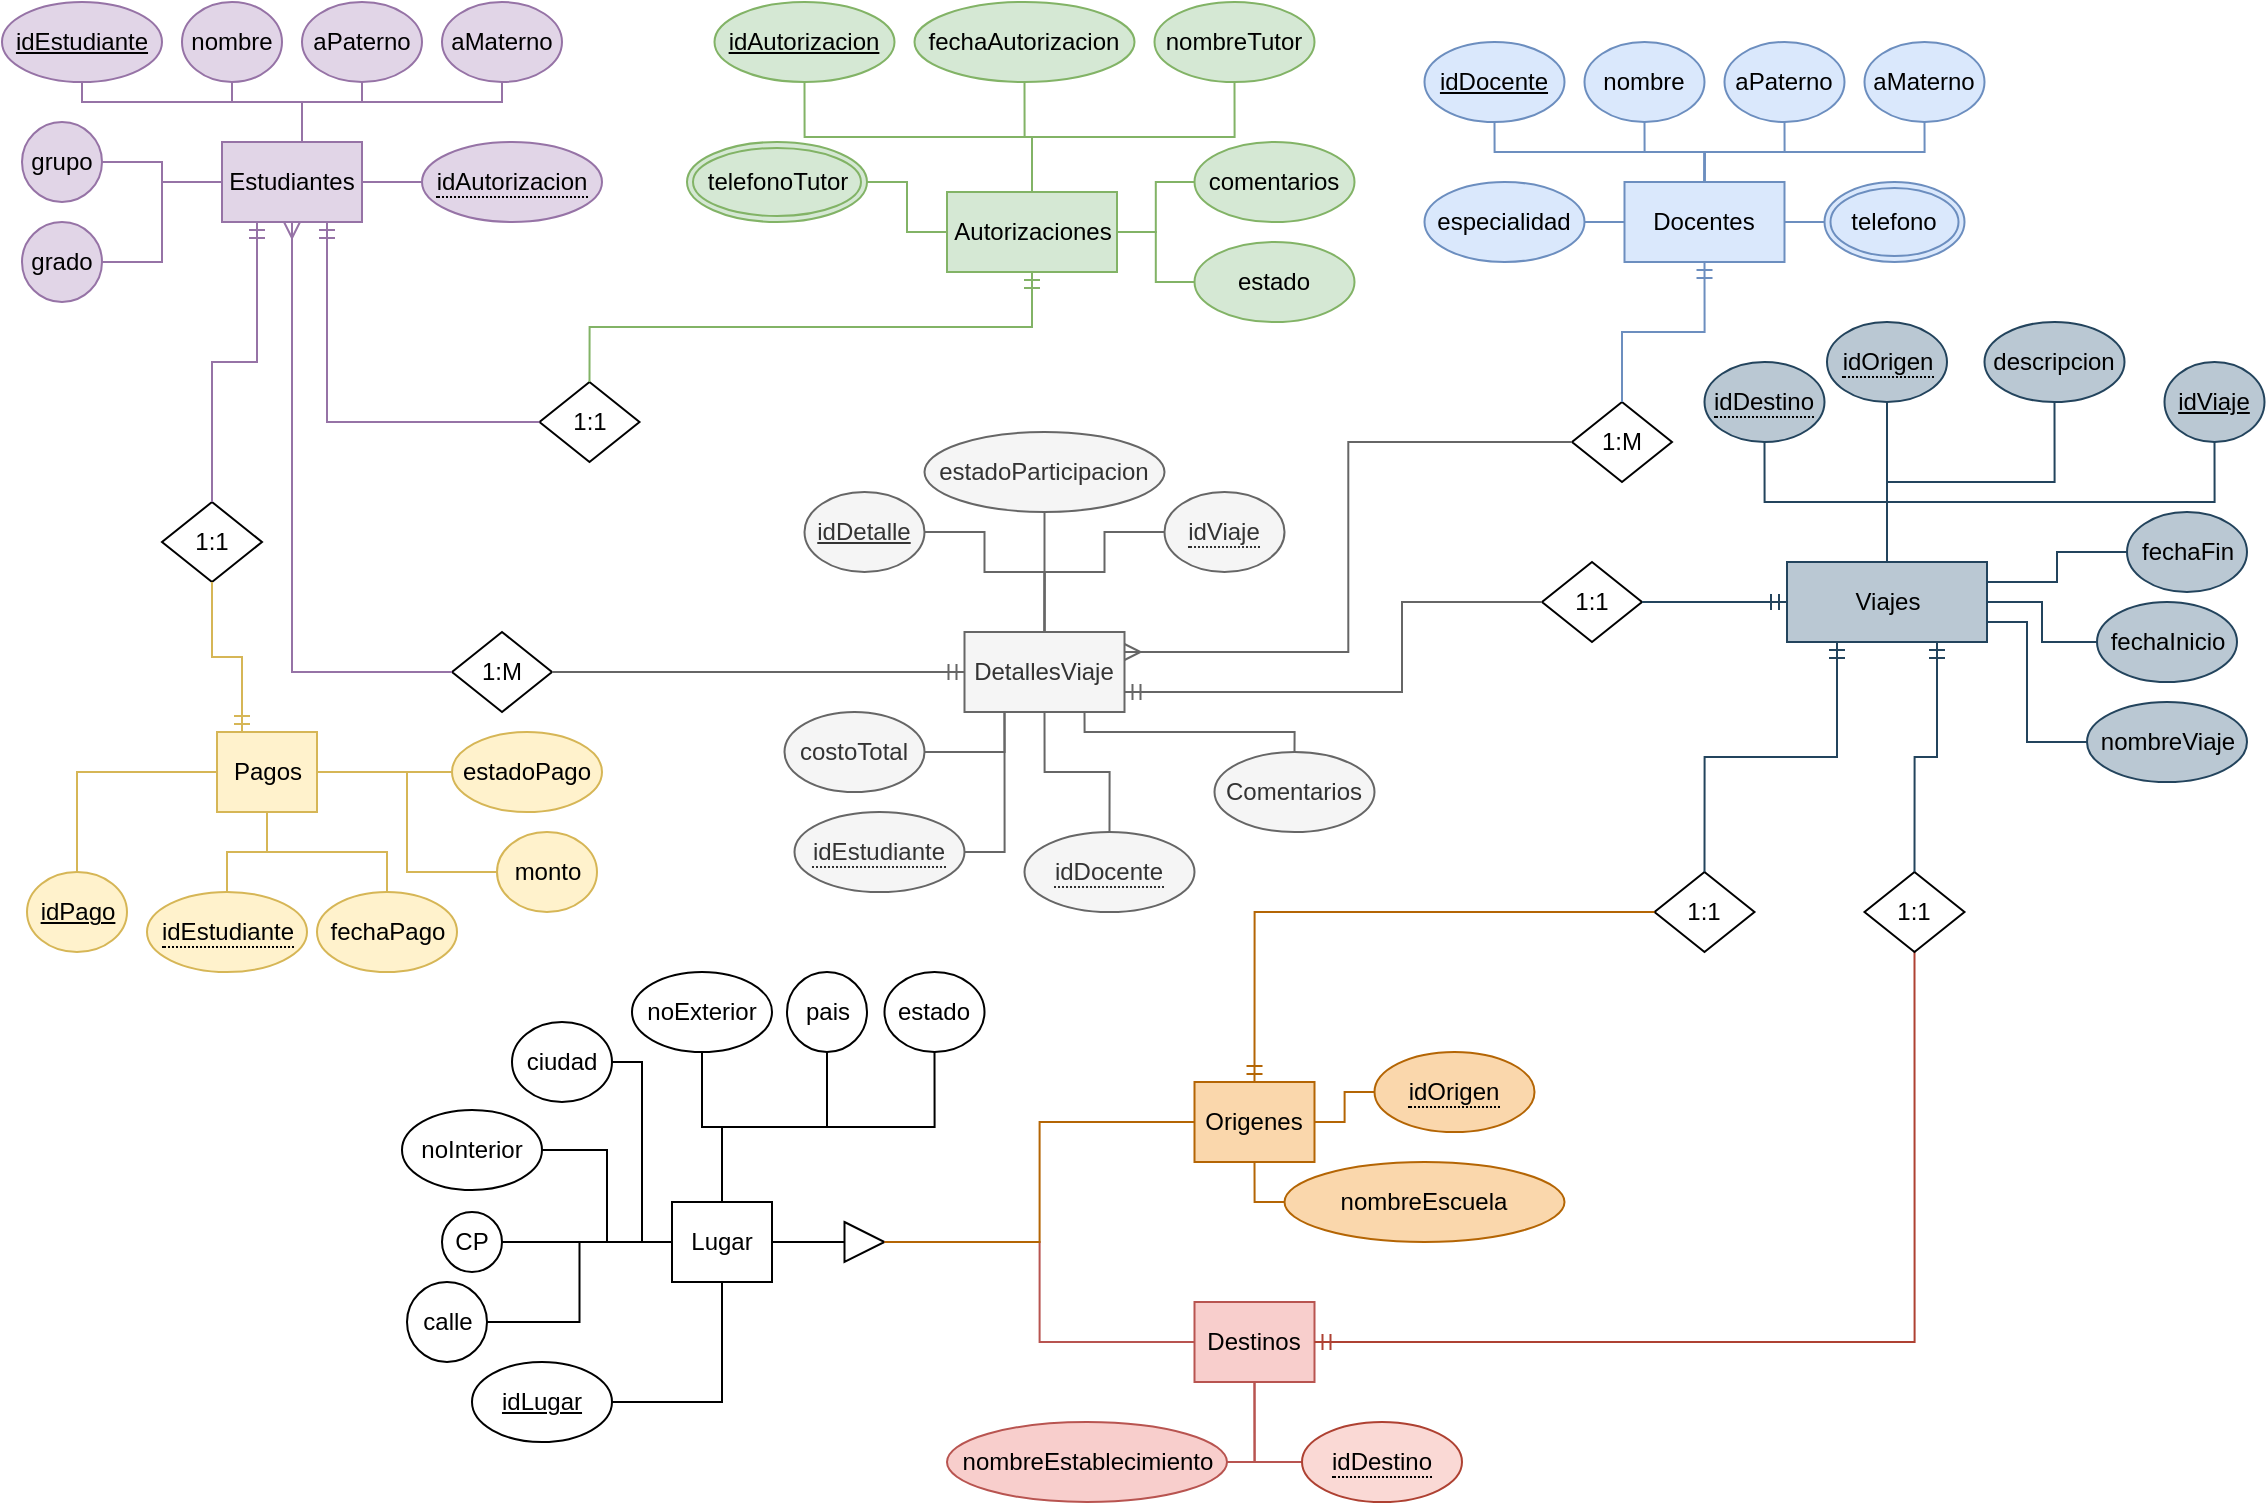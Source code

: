 <mxfile version="27.0.9">
  <diagram name="Página-1" id="6M8jZJM8SSEb0cVScsyy">
    <mxGraphModel dx="1678" dy="1046" grid="1" gridSize="10" guides="1" tooltips="1" connect="1" arrows="1" fold="1" page="1" pageScale="1" pageWidth="1169" pageHeight="827" math="0" shadow="0">
      <root>
        <mxCell id="0" />
        <mxCell id="1" parent="0" />
        <mxCell id="doyM2j3rQxWbV_fFkolo-1" value="Estudiantes" style="whiteSpace=wrap;html=1;align=center;fillColor=#e1d5e7;strokeColor=#9673a6;" parent="1" vertex="1">
          <mxGeometry x="130" y="90" width="70" height="40" as="geometry" />
        </mxCell>
        <mxCell id="doyM2j3rQxWbV_fFkolo-2" value="idEstudiante" style="ellipse;whiteSpace=wrap;html=1;align=center;fontStyle=4;fillColor=#e1d5e7;strokeColor=#9673a6;" parent="1" vertex="1">
          <mxGeometry x="20" y="20" width="80" height="40" as="geometry" />
        </mxCell>
        <mxCell id="doyM2j3rQxWbV_fFkolo-3" value="nombre" style="ellipse;whiteSpace=wrap;html=1;align=center;fillColor=#e1d5e7;strokeColor=#9673a6;" parent="1" vertex="1">
          <mxGeometry x="110" y="20" width="50" height="40" as="geometry" />
        </mxCell>
        <mxCell id="doyM2j3rQxWbV_fFkolo-4" value="aPaterno" style="ellipse;whiteSpace=wrap;html=1;align=center;fillColor=#e1d5e7;strokeColor=#9673a6;" parent="1" vertex="1">
          <mxGeometry x="170" y="20" width="60" height="40" as="geometry" />
        </mxCell>
        <mxCell id="doyM2j3rQxWbV_fFkolo-5" value="aMaterno" style="ellipse;whiteSpace=wrap;html=1;align=center;fillColor=#e1d5e7;strokeColor=#9673a6;" parent="1" vertex="1">
          <mxGeometry x="240" y="20" width="60" height="40" as="geometry" />
        </mxCell>
        <mxCell id="doyM2j3rQxWbV_fFkolo-6" value="grado" style="ellipse;whiteSpace=wrap;html=1;align=center;fillColor=#e1d5e7;strokeColor=#9673a6;" parent="1" vertex="1">
          <mxGeometry x="30" y="130" width="40" height="40" as="geometry" />
        </mxCell>
        <mxCell id="doyM2j3rQxWbV_fFkolo-7" value="grupo" style="ellipse;whiteSpace=wrap;html=1;align=center;fillColor=#e1d5e7;strokeColor=#9673a6;" parent="1" vertex="1">
          <mxGeometry x="30" y="80" width="40" height="40" as="geometry" />
        </mxCell>
        <mxCell id="doyM2j3rQxWbV_fFkolo-16" value="" style="endArrow=none;html=1;rounded=0;entryX=0.5;entryY=1;entryDx=0;entryDy=0;exitX=0.5;exitY=0;exitDx=0;exitDy=0;edgeStyle=orthogonalEdgeStyle;fillColor=#e1d5e7;strokeColor=#9673a6;" parent="1" source="doyM2j3rQxWbV_fFkolo-1" target="doyM2j3rQxWbV_fFkolo-2" edge="1">
          <mxGeometry width="50" height="50" relative="1" as="geometry">
            <mxPoint x="110" y="110" as="sourcePoint" />
            <mxPoint x="160" y="60" as="targetPoint" />
            <Array as="points">
              <mxPoint x="170" y="70" />
              <mxPoint x="60" y="70" />
            </Array>
          </mxGeometry>
        </mxCell>
        <mxCell id="doyM2j3rQxWbV_fFkolo-18" value="" style="endArrow=none;html=1;rounded=0;entryX=0.5;entryY=1;entryDx=0;entryDy=0;exitX=0.5;exitY=0;exitDx=0;exitDy=0;edgeStyle=orthogonalEdgeStyle;fillColor=#e1d5e7;strokeColor=#9673a6;" parent="1" source="doyM2j3rQxWbV_fFkolo-1" target="doyM2j3rQxWbV_fFkolo-3" edge="1">
          <mxGeometry width="50" height="50" relative="1" as="geometry">
            <mxPoint x="220" y="100" as="sourcePoint" />
            <mxPoint x="110" y="70" as="targetPoint" />
            <Array as="points">
              <mxPoint x="170" y="70" />
              <mxPoint x="135" y="70" />
            </Array>
          </mxGeometry>
        </mxCell>
        <mxCell id="doyM2j3rQxWbV_fFkolo-19" value="" style="endArrow=none;html=1;rounded=0;entryX=0.5;entryY=1;entryDx=0;entryDy=0;exitX=0.5;exitY=0;exitDx=0;exitDy=0;edgeStyle=orthogonalEdgeStyle;fillColor=#e1d5e7;strokeColor=#9673a6;" parent="1" source="doyM2j3rQxWbV_fFkolo-1" target="doyM2j3rQxWbV_fFkolo-4" edge="1">
          <mxGeometry width="50" height="50" relative="1" as="geometry">
            <mxPoint x="300" y="110" as="sourcePoint" />
            <mxPoint x="190" y="80" as="targetPoint" />
            <Array as="points">
              <mxPoint x="170" y="70" />
              <mxPoint x="200" y="70" />
            </Array>
          </mxGeometry>
        </mxCell>
        <mxCell id="doyM2j3rQxWbV_fFkolo-20" value="" style="endArrow=none;html=1;rounded=0;exitX=0.5;exitY=1;exitDx=0;exitDy=0;edgeStyle=orthogonalEdgeStyle;entryX=0.5;entryY=0;entryDx=0;entryDy=0;fillColor=#e1d5e7;strokeColor=#9673a6;" parent="1" source="doyM2j3rQxWbV_fFkolo-5" target="doyM2j3rQxWbV_fFkolo-1" edge="1">
          <mxGeometry width="50" height="50" relative="1" as="geometry">
            <mxPoint x="270" y="110" as="sourcePoint" />
            <mxPoint x="170" y="90" as="targetPoint" />
            <Array as="points">
              <mxPoint x="270" y="70" />
              <mxPoint x="170" y="70" />
            </Array>
          </mxGeometry>
        </mxCell>
        <mxCell id="doyM2j3rQxWbV_fFkolo-21" value="" style="endArrow=none;html=1;rounded=0;entryX=1;entryY=0.5;entryDx=0;entryDy=0;exitX=0;exitY=0.5;exitDx=0;exitDy=0;edgeStyle=orthogonalEdgeStyle;fillColor=#e1d5e7;strokeColor=#9673a6;" parent="1" source="doyM2j3rQxWbV_fFkolo-1" target="doyM2j3rQxWbV_fFkolo-7" edge="1">
          <mxGeometry width="50" height="50" relative="1" as="geometry">
            <mxPoint x="220" y="110" as="sourcePoint" />
            <mxPoint x="110" y="80" as="targetPoint" />
          </mxGeometry>
        </mxCell>
        <mxCell id="doyM2j3rQxWbV_fFkolo-22" value="" style="endArrow=none;html=1;rounded=0;entryX=1;entryY=0.5;entryDx=0;entryDy=0;exitX=0;exitY=0.5;exitDx=0;exitDy=0;edgeStyle=orthogonalEdgeStyle;fillColor=#e1d5e7;strokeColor=#9673a6;" parent="1" source="doyM2j3rQxWbV_fFkolo-1" target="doyM2j3rQxWbV_fFkolo-6" edge="1">
          <mxGeometry width="50" height="50" relative="1" as="geometry">
            <mxPoint x="200" y="160" as="sourcePoint" />
            <mxPoint x="90" y="130" as="targetPoint" />
          </mxGeometry>
        </mxCell>
        <mxCell id="doyM2j3rQxWbV_fFkolo-23" value="Autorizaciones" style="whiteSpace=wrap;html=1;align=center;fillColor=#d5e8d4;strokeColor=#82b366;" parent="1" vertex="1">
          <mxGeometry x="492.5" y="115" width="85" height="40" as="geometry" />
        </mxCell>
        <mxCell id="doyM2j3rQxWbV_fFkolo-24" value="idAutorizacion" style="ellipse;whiteSpace=wrap;html=1;align=center;fontStyle=4;fillColor=#d5e8d4;strokeColor=#82b366;" parent="1" vertex="1">
          <mxGeometry x="376.25" y="20" width="90" height="40" as="geometry" />
        </mxCell>
        <mxCell id="doyM2j3rQxWbV_fFkolo-25" value="fechaAutorizacion" style="ellipse;whiteSpace=wrap;html=1;align=center;fillColor=#d5e8d4;strokeColor=#82b366;" parent="1" vertex="1">
          <mxGeometry x="476.25" y="20" width="110" height="40" as="geometry" />
        </mxCell>
        <mxCell id="doyM2j3rQxWbV_fFkolo-26" value="nombreTutor" style="ellipse;whiteSpace=wrap;html=1;align=center;fillColor=#d5e8d4;strokeColor=#82b366;" parent="1" vertex="1">
          <mxGeometry x="596.25" y="20" width="80" height="40" as="geometry" />
        </mxCell>
        <mxCell id="doyM2j3rQxWbV_fFkolo-28" value="comentarios" style="ellipse;whiteSpace=wrap;html=1;align=center;fillColor=#d5e8d4;strokeColor=#82b366;" parent="1" vertex="1">
          <mxGeometry x="616.25" y="90" width="80" height="40" as="geometry" />
        </mxCell>
        <mxCell id="doyM2j3rQxWbV_fFkolo-30" value="" style="endArrow=none;html=1;rounded=0;entryX=0.5;entryY=1;entryDx=0;entryDy=0;exitX=0.5;exitY=0;exitDx=0;exitDy=0;edgeStyle=orthogonalEdgeStyle;fillColor=#d5e8d4;strokeColor=#82b366;" parent="1" source="doyM2j3rQxWbV_fFkolo-23" target="doyM2j3rQxWbV_fFkolo-24" edge="1">
          <mxGeometry width="50" height="50" relative="1" as="geometry">
            <mxPoint x="500" y="105" as="sourcePoint" />
            <mxPoint x="440" y="135" as="targetPoint" />
          </mxGeometry>
        </mxCell>
        <mxCell id="doyM2j3rQxWbV_fFkolo-31" value="" style="endArrow=none;html=1;rounded=0;entryX=0.5;entryY=1;entryDx=0;entryDy=0;exitX=0.5;exitY=0;exitDx=0;exitDy=0;edgeStyle=orthogonalEdgeStyle;fillColor=#d5e8d4;strokeColor=#82b366;" parent="1" source="doyM2j3rQxWbV_fFkolo-23" target="doyM2j3rQxWbV_fFkolo-25" edge="1">
          <mxGeometry width="50" height="50" relative="1" as="geometry">
            <mxPoint x="620" y="205" as="sourcePoint" />
            <mxPoint x="560" y="235" as="targetPoint" />
          </mxGeometry>
        </mxCell>
        <mxCell id="doyM2j3rQxWbV_fFkolo-32" value="" style="endArrow=none;html=1;rounded=0;entryX=0.5;entryY=1;entryDx=0;entryDy=0;exitX=0.5;exitY=0;exitDx=0;exitDy=0;edgeStyle=orthogonalEdgeStyle;fillColor=#d5e8d4;strokeColor=#82b366;" parent="1" source="doyM2j3rQxWbV_fFkolo-23" target="doyM2j3rQxWbV_fFkolo-26" edge="1">
          <mxGeometry width="50" height="50" relative="1" as="geometry">
            <mxPoint x="660" y="115" as="sourcePoint" />
            <mxPoint x="600" y="145" as="targetPoint" />
          </mxGeometry>
        </mxCell>
        <mxCell id="doyM2j3rQxWbV_fFkolo-33" value="" style="endArrow=none;html=1;rounded=0;entryX=1;entryY=0.5;entryDx=0;entryDy=0;exitX=0;exitY=0.5;exitDx=0;exitDy=0;edgeStyle=orthogonalEdgeStyle;fillColor=#d5e8d4;strokeColor=#82b366;" parent="1" source="doyM2j3rQxWbV_fFkolo-28" target="doyM2j3rQxWbV_fFkolo-23" edge="1">
          <mxGeometry width="50" height="50" relative="1" as="geometry">
            <mxPoint x="640" y="115" as="sourcePoint" />
            <mxPoint x="580" y="145" as="targetPoint" />
          </mxGeometry>
        </mxCell>
        <mxCell id="doyM2j3rQxWbV_fFkolo-34" value="" style="endArrow=none;html=1;rounded=0;entryX=1;entryY=0.5;entryDx=0;entryDy=0;exitX=0;exitY=0.5;exitDx=0;exitDy=0;edgeStyle=orthogonalEdgeStyle;fillColor=#d5e8d4;strokeColor=#82b366;" parent="1" source="doyM2j3rQxWbV_fFkolo-23" target="doyM2j3rQxWbV_fFkolo-36" edge="1">
          <mxGeometry width="50" height="50" relative="1" as="geometry">
            <mxPoint x="490" y="135" as="sourcePoint" />
            <mxPoint x="460" y="125" as="targetPoint" />
          </mxGeometry>
        </mxCell>
        <mxCell id="doyM2j3rQxWbV_fFkolo-36" value="telefonoTutor" style="ellipse;shape=doubleEllipse;margin=3;whiteSpace=wrap;html=1;align=center;fillColor=#d5e8d4;strokeColor=#82b366;" parent="1" vertex="1">
          <mxGeometry x="362.5" y="90" width="90" height="40" as="geometry" />
        </mxCell>
        <mxCell id="doyM2j3rQxWbV_fFkolo-37" value="&lt;span style=&quot;border-bottom: 1px dotted&quot;&gt;idAutorizacion&lt;/span&gt;" style="ellipse;whiteSpace=wrap;html=1;align=center;fillColor=#e1d5e7;strokeColor=#9673a6;" parent="1" vertex="1">
          <mxGeometry x="230" y="90" width="90" height="40" as="geometry" />
        </mxCell>
        <mxCell id="doyM2j3rQxWbV_fFkolo-38" value="" style="endArrow=none;html=1;rounded=0;entryX=1;entryY=0.5;entryDx=0;entryDy=0;exitX=0;exitY=0.5;exitDx=0;exitDy=0;edgeStyle=orthogonalEdgeStyle;fillColor=#e1d5e7;strokeColor=#9673a6;" parent="1" source="doyM2j3rQxWbV_fFkolo-37" target="doyM2j3rQxWbV_fFkolo-1" edge="1">
          <mxGeometry width="50" height="50" relative="1" as="geometry">
            <mxPoint x="310" y="150" as="sourcePoint" />
            <mxPoint x="250" y="180" as="targetPoint" />
          </mxGeometry>
        </mxCell>
        <mxCell id="doyM2j3rQxWbV_fFkolo-39" value="1:1" style="shape=rhombus;perimeter=rhombusPerimeter;whiteSpace=wrap;html=1;align=center;" parent="1" vertex="1">
          <mxGeometry x="288.75" y="210" width="50" height="40" as="geometry" />
        </mxCell>
        <mxCell id="doyM2j3rQxWbV_fFkolo-42" value="" style="edgeStyle=orthogonalEdgeStyle;fontSize=12;html=1;endArrow=ERmandOne;rounded=0;exitX=0;exitY=0.5;exitDx=0;exitDy=0;entryX=0.75;entryY=1;entryDx=0;entryDy=0;fillColor=#e1d5e7;strokeColor=#9673a6;" parent="1" source="doyM2j3rQxWbV_fFkolo-39" target="doyM2j3rQxWbV_fFkolo-1" edge="1">
          <mxGeometry width="100" height="100" relative="1" as="geometry">
            <mxPoint x="320" y="180" as="sourcePoint" />
            <mxPoint x="220" y="200" as="targetPoint" />
          </mxGeometry>
        </mxCell>
        <mxCell id="doyM2j3rQxWbV_fFkolo-43" value="" style="edgeStyle=orthogonalEdgeStyle;fontSize=12;html=1;endArrow=ERmandOne;rounded=0;exitX=0.5;exitY=0;exitDx=0;exitDy=0;entryX=0.5;entryY=1;entryDx=0;entryDy=0;fillColor=#d5e8d4;strokeColor=#82b366;" parent="1" source="doyM2j3rQxWbV_fFkolo-39" target="doyM2j3rQxWbV_fFkolo-23" edge="1">
          <mxGeometry width="100" height="100" relative="1" as="geometry">
            <mxPoint x="330" y="200" as="sourcePoint" />
            <mxPoint x="220" y="170" as="targetPoint" />
          </mxGeometry>
        </mxCell>
        <mxCell id="doyM2j3rQxWbV_fFkolo-44" value="Pagos" style="whiteSpace=wrap;html=1;align=center;fillColor=#fff2cc;strokeColor=#d6b656;" parent="1" vertex="1">
          <mxGeometry x="127.5" y="385" width="50" height="40" as="geometry" />
        </mxCell>
        <mxCell id="doyM2j3rQxWbV_fFkolo-45" value="idPago" style="ellipse;whiteSpace=wrap;html=1;align=center;fontStyle=4;fillColor=#fff2cc;strokeColor=#d6b656;" parent="1" vertex="1">
          <mxGeometry x="32.5" y="455" width="50" height="40" as="geometry" />
        </mxCell>
        <mxCell id="doyM2j3rQxWbV_fFkolo-47" value="&lt;span style=&quot;border-bottom: 1px dotted&quot;&gt;idEstudiante&lt;/span&gt;" style="ellipse;whiteSpace=wrap;html=1;align=center;fillColor=#fff2cc;strokeColor=#d6b656;" parent="1" vertex="1">
          <mxGeometry x="92.5" y="465" width="80" height="40" as="geometry" />
        </mxCell>
        <mxCell id="doyM2j3rQxWbV_fFkolo-48" value="fechaPago" style="ellipse;whiteSpace=wrap;html=1;align=center;fillColor=#fff2cc;strokeColor=#d6b656;" parent="1" vertex="1">
          <mxGeometry x="177.5" y="465" width="70" height="40" as="geometry" />
        </mxCell>
        <mxCell id="doyM2j3rQxWbV_fFkolo-49" value="monto" style="ellipse;whiteSpace=wrap;html=1;align=center;fillColor=#fff2cc;strokeColor=#d6b656;" parent="1" vertex="1">
          <mxGeometry x="267.5" y="435" width="50" height="40" as="geometry" />
        </mxCell>
        <mxCell id="doyM2j3rQxWbV_fFkolo-51" value="estadoPago" style="ellipse;whiteSpace=wrap;html=1;align=center;fillColor=#fff2cc;strokeColor=#d6b656;" parent="1" vertex="1">
          <mxGeometry x="245" y="385" width="75" height="40" as="geometry" />
        </mxCell>
        <mxCell id="doyM2j3rQxWbV_fFkolo-52" value="1:1" style="shape=rhombus;perimeter=rhombusPerimeter;whiteSpace=wrap;html=1;align=center;" parent="1" vertex="1">
          <mxGeometry x="100" y="270" width="50" height="40" as="geometry" />
        </mxCell>
        <mxCell id="doyM2j3rQxWbV_fFkolo-53" value="" style="endArrow=none;html=1;rounded=0;entryX=0.5;entryY=0;entryDx=0;entryDy=0;exitX=0;exitY=0.5;exitDx=0;exitDy=0;edgeStyle=orthogonalEdgeStyle;fillColor=#fff2cc;strokeColor=#d6b656;" parent="1" source="doyM2j3rQxWbV_fFkolo-44" target="doyM2j3rQxWbV_fFkolo-45" edge="1">
          <mxGeometry width="50" height="50" relative="1" as="geometry">
            <mxPoint x="247.5" y="405" as="sourcePoint" />
            <mxPoint x="217.5" y="415" as="targetPoint" />
          </mxGeometry>
        </mxCell>
        <mxCell id="doyM2j3rQxWbV_fFkolo-54" value="" style="endArrow=none;html=1;rounded=0;entryX=0.5;entryY=0;entryDx=0;entryDy=0;exitX=0.5;exitY=1;exitDx=0;exitDy=0;edgeStyle=orthogonalEdgeStyle;fillColor=#fff2cc;strokeColor=#d6b656;" parent="1" source="doyM2j3rQxWbV_fFkolo-44" target="doyM2j3rQxWbV_fFkolo-47" edge="1">
          <mxGeometry width="50" height="50" relative="1" as="geometry">
            <mxPoint x="257.5" y="365" as="sourcePoint" />
            <mxPoint x="227.5" y="375" as="targetPoint" />
          </mxGeometry>
        </mxCell>
        <mxCell id="doyM2j3rQxWbV_fFkolo-55" value="" style="endArrow=none;html=1;rounded=0;entryX=0.5;entryY=0;entryDx=0;entryDy=0;exitX=0.5;exitY=1;exitDx=0;exitDy=0;edgeStyle=orthogonalEdgeStyle;fillColor=#fff2cc;strokeColor=#d6b656;" parent="1" source="doyM2j3rQxWbV_fFkolo-44" target="doyM2j3rQxWbV_fFkolo-48" edge="1">
          <mxGeometry width="50" height="50" relative="1" as="geometry">
            <mxPoint x="157.5" y="415" as="sourcePoint" />
            <mxPoint x="127.5" y="425" as="targetPoint" />
          </mxGeometry>
        </mxCell>
        <mxCell id="doyM2j3rQxWbV_fFkolo-56" value="" style="endArrow=none;html=1;rounded=0;entryX=0;entryY=0.5;entryDx=0;entryDy=0;exitX=1;exitY=0.5;exitDx=0;exitDy=0;edgeStyle=orthogonalEdgeStyle;fillColor=#fff2cc;strokeColor=#d6b656;" parent="1" source="doyM2j3rQxWbV_fFkolo-44" target="doyM2j3rQxWbV_fFkolo-49" edge="1">
          <mxGeometry width="50" height="50" relative="1" as="geometry">
            <mxPoint x="207.5" y="425" as="sourcePoint" />
            <mxPoint x="177.5" y="435" as="targetPoint" />
          </mxGeometry>
        </mxCell>
        <mxCell id="doyM2j3rQxWbV_fFkolo-57" value="" style="endArrow=none;html=1;rounded=0;entryX=0;entryY=0.5;entryDx=0;entryDy=0;exitX=1;exitY=0.5;exitDx=0;exitDy=0;edgeStyle=orthogonalEdgeStyle;fillColor=#fff2cc;strokeColor=#d6b656;" parent="1" source="doyM2j3rQxWbV_fFkolo-44" target="doyM2j3rQxWbV_fFkolo-51" edge="1">
          <mxGeometry width="50" height="50" relative="1" as="geometry">
            <mxPoint x="227.5" y="435" as="sourcePoint" />
            <mxPoint x="197.5" y="445" as="targetPoint" />
          </mxGeometry>
        </mxCell>
        <mxCell id="doyM2j3rQxWbV_fFkolo-58" value="" style="edgeStyle=orthogonalEdgeStyle;fontSize=12;html=1;endArrow=ERmandOne;rounded=0;exitX=0.5;exitY=0;exitDx=0;exitDy=0;entryX=0.25;entryY=1;entryDx=0;entryDy=0;fillColor=#e1d5e7;strokeColor=#9673a6;" parent="1" source="doyM2j3rQxWbV_fFkolo-52" target="doyM2j3rQxWbV_fFkolo-1" edge="1">
          <mxGeometry width="100" height="100" relative="1" as="geometry">
            <mxPoint x="397" y="190" as="sourcePoint" />
            <mxPoint x="270" y="160" as="targetPoint" />
          </mxGeometry>
        </mxCell>
        <mxCell id="doyM2j3rQxWbV_fFkolo-59" value="" style="edgeStyle=orthogonalEdgeStyle;fontSize=12;html=1;endArrow=ERmandOne;rounded=0;exitX=0.5;exitY=1;exitDx=0;exitDy=0;entryX=0.25;entryY=0;entryDx=0;entryDy=0;fillColor=#fff2cc;strokeColor=#d6b656;" parent="1" source="doyM2j3rQxWbV_fFkolo-52" target="doyM2j3rQxWbV_fFkolo-44" edge="1">
          <mxGeometry width="100" height="100" relative="1" as="geometry">
            <mxPoint x="497" y="220" as="sourcePoint" />
            <mxPoint x="370" y="190" as="targetPoint" />
          </mxGeometry>
        </mxCell>
        <mxCell id="doyM2j3rQxWbV_fFkolo-60" value="Docentes" style="whiteSpace=wrap;html=1;align=center;fillColor=#dae8fc;strokeColor=#6c8ebf;" parent="1" vertex="1">
          <mxGeometry x="831.25" y="110" width="80" height="40" as="geometry" />
        </mxCell>
        <mxCell id="doyM2j3rQxWbV_fFkolo-61" value="idDocente" style="ellipse;whiteSpace=wrap;html=1;align=center;fontStyle=4;fillColor=#dae8fc;strokeColor=#6c8ebf;" parent="1" vertex="1">
          <mxGeometry x="731.25" y="40" width="70" height="40" as="geometry" />
        </mxCell>
        <mxCell id="doyM2j3rQxWbV_fFkolo-62" value="nombre" style="ellipse;whiteSpace=wrap;html=1;align=center;fillColor=#dae8fc;strokeColor=#6c8ebf;" parent="1" vertex="1">
          <mxGeometry x="811.25" y="40" width="60" height="40" as="geometry" />
        </mxCell>
        <mxCell id="doyM2j3rQxWbV_fFkolo-63" value="aPaterno" style="ellipse;whiteSpace=wrap;html=1;align=center;fillColor=#dae8fc;strokeColor=#6c8ebf;" parent="1" vertex="1">
          <mxGeometry x="881.25" y="40" width="60" height="40" as="geometry" />
        </mxCell>
        <mxCell id="doyM2j3rQxWbV_fFkolo-64" value="aM&lt;span style=&quot;background-color: transparent; color: light-dark(rgb(0, 0, 0), rgb(255, 255, 255));&quot;&gt;aterno&lt;/span&gt;" style="ellipse;whiteSpace=wrap;html=1;align=center;fillColor=#dae8fc;strokeColor=#6c8ebf;" parent="1" vertex="1">
          <mxGeometry x="951.25" y="40" width="60" height="40" as="geometry" />
        </mxCell>
        <mxCell id="doyM2j3rQxWbV_fFkolo-65" value="especialidad" style="ellipse;whiteSpace=wrap;html=1;align=center;fillColor=#dae8fc;strokeColor=#6c8ebf;" parent="1" vertex="1">
          <mxGeometry x="731.25" y="110" width="80" height="40" as="geometry" />
        </mxCell>
        <mxCell id="doyM2j3rQxWbV_fFkolo-67" value="telefono" style="ellipse;shape=doubleEllipse;margin=3;whiteSpace=wrap;html=1;align=center;fillColor=#dae8fc;strokeColor=#6c8ebf;" parent="1" vertex="1">
          <mxGeometry x="931.25" y="110" width="70" height="40" as="geometry" />
        </mxCell>
        <mxCell id="doyM2j3rQxWbV_fFkolo-68" value="" style="endArrow=none;html=1;rounded=0;entryX=0.5;entryY=1;entryDx=0;entryDy=0;exitX=0.5;exitY=0;exitDx=0;exitDy=0;edgeStyle=orthogonalEdgeStyle;fillColor=#dae8fc;strokeColor=#6c8ebf;" parent="1" source="doyM2j3rQxWbV_fFkolo-60" target="doyM2j3rQxWbV_fFkolo-61" edge="1">
          <mxGeometry width="50" height="50" relative="1" as="geometry">
            <mxPoint x="601.25" y="120" as="sourcePoint" />
            <mxPoint x="706.25" y="90" as="targetPoint" />
          </mxGeometry>
        </mxCell>
        <mxCell id="doyM2j3rQxWbV_fFkolo-69" value="" style="endArrow=none;html=1;rounded=0;entryX=0.5;entryY=1;entryDx=0;entryDy=0;exitX=0.5;exitY=0;exitDx=0;exitDy=0;edgeStyle=orthogonalEdgeStyle;fillColor=#dae8fc;strokeColor=#6c8ebf;" parent="1" source="doyM2j3rQxWbV_fFkolo-60" target="doyM2j3rQxWbV_fFkolo-64" edge="1">
          <mxGeometry width="50" height="50" relative="1" as="geometry">
            <mxPoint x="871.25" y="140" as="sourcePoint" />
            <mxPoint x="976.25" y="110" as="targetPoint" />
          </mxGeometry>
        </mxCell>
        <mxCell id="doyM2j3rQxWbV_fFkolo-70" value="" style="endArrow=none;html=1;rounded=0;entryX=0.5;entryY=1;entryDx=0;entryDy=0;exitX=0.5;exitY=0;exitDx=0;exitDy=0;edgeStyle=orthogonalEdgeStyle;fillColor=#dae8fc;strokeColor=#6c8ebf;" parent="1" source="doyM2j3rQxWbV_fFkolo-60" target="doyM2j3rQxWbV_fFkolo-63" edge="1">
          <mxGeometry width="50" height="50" relative="1" as="geometry">
            <mxPoint x="911.25" y="120" as="sourcePoint" />
            <mxPoint x="1016.25" y="90" as="targetPoint" />
          </mxGeometry>
        </mxCell>
        <mxCell id="doyM2j3rQxWbV_fFkolo-71" value="" style="endArrow=none;html=1;rounded=0;entryX=0.5;entryY=1;entryDx=0;entryDy=0;exitX=0.5;exitY=0;exitDx=0;exitDy=0;edgeStyle=orthogonalEdgeStyle;fillColor=#dae8fc;strokeColor=#6c8ebf;" parent="1" source="doyM2j3rQxWbV_fFkolo-60" target="doyM2j3rQxWbV_fFkolo-62" edge="1">
          <mxGeometry width="50" height="50" relative="1" as="geometry">
            <mxPoint x="871.25" y="120" as="sourcePoint" />
            <mxPoint x="976.25" y="90" as="targetPoint" />
          </mxGeometry>
        </mxCell>
        <mxCell id="doyM2j3rQxWbV_fFkolo-72" value="" style="endArrow=none;html=1;rounded=0;entryX=0;entryY=0.5;entryDx=0;entryDy=0;exitX=1;exitY=0.5;exitDx=0;exitDy=0;edgeStyle=orthogonalEdgeStyle;fillColor=#dae8fc;strokeColor=#6c8ebf;" parent="1" source="doyM2j3rQxWbV_fFkolo-60" target="doyM2j3rQxWbV_fFkolo-67" edge="1">
          <mxGeometry width="50" height="50" relative="1" as="geometry">
            <mxPoint x="861.25" y="150" as="sourcePoint" />
            <mxPoint x="966.25" y="120" as="targetPoint" />
          </mxGeometry>
        </mxCell>
        <mxCell id="doyM2j3rQxWbV_fFkolo-73" value="" style="endArrow=none;html=1;rounded=0;entryX=0;entryY=0.5;entryDx=0;entryDy=0;exitX=1;exitY=0.5;exitDx=0;exitDy=0;edgeStyle=orthogonalEdgeStyle;fillColor=#dae8fc;strokeColor=#6c8ebf;" parent="1" source="doyM2j3rQxWbV_fFkolo-65" target="doyM2j3rQxWbV_fFkolo-60" edge="1">
          <mxGeometry width="50" height="50" relative="1" as="geometry">
            <mxPoint x="881.25" y="160" as="sourcePoint" />
            <mxPoint x="986.25" y="130" as="targetPoint" />
          </mxGeometry>
        </mxCell>
        <mxCell id="doyM2j3rQxWbV_fFkolo-74" value="Destinos" style="whiteSpace=wrap;html=1;align=center;fillColor=#f8cecc;strokeColor=#b85450;" parent="1" vertex="1">
          <mxGeometry x="616.25" y="670" width="60" height="40" as="geometry" />
        </mxCell>
        <mxCell id="doyM2j3rQxWbV_fFkolo-85" value="nombreEstablecimiento" style="ellipse;whiteSpace=wrap;html=1;align=center;fillColor=#f8cecc;strokeColor=#b85450;" parent="1" vertex="1">
          <mxGeometry x="492.5" y="730" width="140" height="40" as="geometry" />
        </mxCell>
        <mxCell id="doyM2j3rQxWbV_fFkolo-99" value="" style="endArrow=none;html=1;rounded=0;edgeStyle=orthogonalEdgeStyle;entryX=0;entryY=0.5;entryDx=0;entryDy=0;exitX=0.5;exitY=1;exitDx=0;exitDy=0;fillColor=#f8cecc;strokeColor=#b85450;" parent="1" source="doyM2j3rQxWbV_fFkolo-74" target="elpQOpRpPnPJ8Y7wqMyN-4" edge="1">
          <mxGeometry width="50" height="50" relative="1" as="geometry">
            <mxPoint x="510" y="760" as="sourcePoint" />
            <mxPoint x="670" y="750" as="targetPoint" />
          </mxGeometry>
        </mxCell>
        <mxCell id="doyM2j3rQxWbV_fFkolo-103" value="" style="endArrow=none;html=1;rounded=0;edgeStyle=orthogonalEdgeStyle;entryX=0.5;entryY=1;entryDx=0;entryDy=0;exitX=1;exitY=0.5;exitDx=0;exitDy=0;fillColor=#f8cecc;strokeColor=#b85450;" parent="1" source="doyM2j3rQxWbV_fFkolo-85" target="doyM2j3rQxWbV_fFkolo-74" edge="1">
          <mxGeometry width="50" height="50" relative="1" as="geometry">
            <mxPoint x="395" y="780" as="sourcePoint" />
            <mxPoint x="445" y="760" as="targetPoint" />
          </mxGeometry>
        </mxCell>
        <mxCell id="doyM2j3rQxWbV_fFkolo-106" value="Origenes" style="whiteSpace=wrap;html=1;align=center;fillColor=#fad7ac;strokeColor=#b46504;" parent="1" vertex="1">
          <mxGeometry x="616.25" y="560" width="60" height="40" as="geometry" />
        </mxCell>
        <mxCell id="doyM2j3rQxWbV_fFkolo-108" value="ciudad" style="ellipse;whiteSpace=wrap;html=1;align=center;" parent="1" vertex="1">
          <mxGeometry x="275" y="530" width="50" height="40" as="geometry" />
        </mxCell>
        <mxCell id="doyM2j3rQxWbV_fFkolo-109" value="estado" style="ellipse;whiteSpace=wrap;html=1;align=center;" parent="1" vertex="1">
          <mxGeometry x="461.25" y="505" width="50" height="40" as="geometry" />
        </mxCell>
        <mxCell id="doyM2j3rQxWbV_fFkolo-110" value="pais" style="ellipse;whiteSpace=wrap;html=1;align=center;" parent="1" vertex="1">
          <mxGeometry x="412.5" y="505" width="40" height="40" as="geometry" />
        </mxCell>
        <mxCell id="doyM2j3rQxWbV_fFkolo-111" value="CP" style="ellipse;whiteSpace=wrap;html=1;align=center;" parent="1" vertex="1">
          <mxGeometry x="240" y="625" width="30" height="30" as="geometry" />
        </mxCell>
        <mxCell id="doyM2j3rQxWbV_fFkolo-112" value="calle" style="ellipse;whiteSpace=wrap;html=1;align=center;" parent="1" vertex="1">
          <mxGeometry x="222.5" y="660" width="40" height="40" as="geometry" />
        </mxCell>
        <mxCell id="doyM2j3rQxWbV_fFkolo-113" value="noExterior" style="ellipse;whiteSpace=wrap;html=1;align=center;" parent="1" vertex="1">
          <mxGeometry x="335" y="505" width="70" height="40" as="geometry" />
        </mxCell>
        <mxCell id="doyM2j3rQxWbV_fFkolo-114" value="noInterior" style="ellipse;whiteSpace=wrap;html=1;align=center;" parent="1" vertex="1">
          <mxGeometry x="220" y="574" width="70" height="40" as="geometry" />
        </mxCell>
        <mxCell id="doyM2j3rQxWbV_fFkolo-115" value="nombreEscuela" style="ellipse;whiteSpace=wrap;html=1;align=center;fillColor=#fad7ac;strokeColor=#b46504;" parent="1" vertex="1">
          <mxGeometry x="661.25" y="600" width="140" height="40" as="geometry" />
        </mxCell>
        <mxCell id="doyM2j3rQxWbV_fFkolo-119" value="" style="endArrow=none;html=1;rounded=0;edgeStyle=orthogonalEdgeStyle;entryX=0;entryY=0.5;entryDx=0;entryDy=0;exitX=1;exitY=0.5;exitDx=0;exitDy=0;fillColor=#fad7ac;strokeColor=#b46504;" parent="1" source="doyM2j3rQxWbV_fFkolo-106" target="elpQOpRpPnPJ8Y7wqMyN-5" edge="1">
          <mxGeometry width="50" height="50" relative="1" as="geometry">
            <mxPoint x="772.5" y="760" as="sourcePoint" />
            <mxPoint x="696.25" y="550" as="targetPoint" />
          </mxGeometry>
        </mxCell>
        <mxCell id="doyM2j3rQxWbV_fFkolo-123" value="" style="endArrow=none;html=1;rounded=0;edgeStyle=orthogonalEdgeStyle;exitX=0;exitY=0.5;exitDx=0;exitDy=0;fillColor=#fad7ac;strokeColor=#b46504;entryX=0.5;entryY=1;entryDx=0;entryDy=0;" parent="1" source="doyM2j3rQxWbV_fFkolo-115" target="doyM2j3rQxWbV_fFkolo-106" edge="1">
          <mxGeometry width="50" height="50" relative="1" as="geometry">
            <mxPoint x="787.5" y="790" as="sourcePoint" />
            <mxPoint x="676.25" y="670" as="targetPoint" />
          </mxGeometry>
        </mxCell>
        <mxCell id="doyM2j3rQxWbV_fFkolo-125" value="DetallesViaje" style="whiteSpace=wrap;html=1;align=center;fillColor=#f5f5f5;strokeColor=#666666;fontColor=#333333;" parent="1" vertex="1">
          <mxGeometry x="501.25" y="335" width="80" height="40" as="geometry" />
        </mxCell>
        <mxCell id="doyM2j3rQxWbV_fFkolo-128" value="Viajes" style="whiteSpace=wrap;html=1;align=center;fillColor=#bac8d3;strokeColor=#23445d;" parent="1" vertex="1">
          <mxGeometry x="912.5" y="300" width="100" height="40" as="geometry" />
        </mxCell>
        <mxCell id="doyM2j3rQxWbV_fFkolo-131" value="1:1" style="shape=rhombus;perimeter=rhombusPerimeter;whiteSpace=wrap;html=1;align=center;" parent="1" vertex="1">
          <mxGeometry x="790" y="300" width="50" height="40" as="geometry" />
        </mxCell>
        <mxCell id="doyM2j3rQxWbV_fFkolo-140" value="1:M" style="shape=rhombus;perimeter=rhombusPerimeter;whiteSpace=wrap;html=1;align=center;" parent="1" vertex="1">
          <mxGeometry x="245" y="335" width="50" height="40" as="geometry" />
        </mxCell>
        <mxCell id="doyM2j3rQxWbV_fFkolo-142" value="" style="edgeStyle=orthogonalEdgeStyle;fontSize=12;html=1;endArrow=ERmandOne;rounded=0;entryX=0;entryY=0.5;entryDx=0;entryDy=0;fillColor=#f5f5f5;strokeColor=#666666;exitX=1;exitY=0.5;exitDx=0;exitDy=0;" parent="1" source="doyM2j3rQxWbV_fFkolo-140" target="doyM2j3rQxWbV_fFkolo-125" edge="1">
          <mxGeometry width="100" height="100" relative="1" as="geometry">
            <mxPoint x="270" y="240" as="sourcePoint" />
            <mxPoint x="210" y="150" as="targetPoint" />
          </mxGeometry>
        </mxCell>
        <mxCell id="doyM2j3rQxWbV_fFkolo-146" value="idViaje" style="ellipse;whiteSpace=wrap;html=1;align=center;fontStyle=4;fillColor=#bac8d3;strokeColor=#23445d;" parent="1" vertex="1">
          <mxGeometry x="1101.25" y="200" width="50" height="40" as="geometry" />
        </mxCell>
        <mxCell id="doyM2j3rQxWbV_fFkolo-148" value="nombreViaje" style="ellipse;whiteSpace=wrap;html=1;align=center;fillColor=#bac8d3;strokeColor=#23445d;" parent="1" vertex="1">
          <mxGeometry x="1062.5" y="370" width="80" height="40" as="geometry" />
        </mxCell>
        <mxCell id="doyM2j3rQxWbV_fFkolo-149" value="fechaInicio" style="ellipse;whiteSpace=wrap;html=1;align=center;fillColor=#bac8d3;strokeColor=#23445d;" parent="1" vertex="1">
          <mxGeometry x="1067.5" y="320" width="70" height="40" as="geometry" />
        </mxCell>
        <mxCell id="doyM2j3rQxWbV_fFkolo-150" value="fechaFin" style="ellipse;whiteSpace=wrap;html=1;align=center;fillColor=#bac8d3;strokeColor=#23445d;" parent="1" vertex="1">
          <mxGeometry x="1082.5" y="275" width="60" height="40" as="geometry" />
        </mxCell>
        <mxCell id="doyM2j3rQxWbV_fFkolo-151" value="costoTotal" style="ellipse;whiteSpace=wrap;html=1;align=center;fillColor=#f5f5f5;strokeColor=#666666;fontColor=#333333;" parent="1" vertex="1">
          <mxGeometry x="411.25" y="375" width="70" height="40" as="geometry" />
        </mxCell>
        <mxCell id="doyM2j3rQxWbV_fFkolo-152" value="descripcion" style="ellipse;whiteSpace=wrap;html=1;align=center;fillColor=#bac8d3;strokeColor=#23445d;" parent="1" vertex="1">
          <mxGeometry x="1011.25" y="180" width="70" height="40" as="geometry" />
        </mxCell>
        <mxCell id="doyM2j3rQxWbV_fFkolo-159" value="" style="endArrow=none;html=1;rounded=0;edgeStyle=orthogonalEdgeStyle;entryX=1;entryY=0.5;entryDx=0;entryDy=0;exitX=0.25;exitY=1;exitDx=0;exitDy=0;fillColor=#f5f5f5;strokeColor=#666666;" parent="1" source="doyM2j3rQxWbV_fFkolo-125" target="doyM2j3rQxWbV_fFkolo-151" edge="1">
          <mxGeometry width="50" height="50" relative="1" as="geometry">
            <mxPoint x="541.25" y="565" as="sourcePoint" />
            <mxPoint x="601.25" y="545" as="targetPoint" />
          </mxGeometry>
        </mxCell>
        <mxCell id="doyM2j3rQxWbV_fFkolo-160" value="" style="endArrow=none;html=1;rounded=0;edgeStyle=orthogonalEdgeStyle;entryX=0.5;entryY=0;entryDx=0;entryDy=0;exitX=0.5;exitY=1;exitDx=0;exitDy=0;fillColor=#bac8d3;strokeColor=#23445d;" parent="1" source="doyM2j3rQxWbV_fFkolo-146" target="doyM2j3rQxWbV_fFkolo-128" edge="1">
          <mxGeometry width="50" height="50" relative="1" as="geometry">
            <mxPoint x="917.5" y="390" as="sourcePoint" />
            <mxPoint x="977.5" y="370" as="targetPoint" />
          </mxGeometry>
        </mxCell>
        <mxCell id="doyM2j3rQxWbV_fFkolo-161" value="" style="endArrow=none;html=1;rounded=0;edgeStyle=orthogonalEdgeStyle;entryX=1;entryY=0.75;entryDx=0;entryDy=0;exitX=0;exitY=0.5;exitDx=0;exitDy=0;fillColor=#bac8d3;strokeColor=#23445d;" parent="1" source="doyM2j3rQxWbV_fFkolo-148" target="doyM2j3rQxWbV_fFkolo-128" edge="1">
          <mxGeometry width="50" height="50" relative="1" as="geometry">
            <mxPoint x="957.5" y="400" as="sourcePoint" />
            <mxPoint x="1017.5" y="380" as="targetPoint" />
            <Array as="points">
              <mxPoint x="1032.5" y="390" />
              <mxPoint x="1032.5" y="330" />
            </Array>
          </mxGeometry>
        </mxCell>
        <mxCell id="doyM2j3rQxWbV_fFkolo-162" value="" style="endArrow=none;html=1;rounded=0;edgeStyle=orthogonalEdgeStyle;entryX=1;entryY=0.5;entryDx=0;entryDy=0;exitX=0;exitY=0.5;exitDx=0;exitDy=0;fillColor=#bac8d3;strokeColor=#23445d;" parent="1" source="doyM2j3rQxWbV_fFkolo-149" target="doyM2j3rQxWbV_fFkolo-128" edge="1">
          <mxGeometry width="50" height="50" relative="1" as="geometry">
            <mxPoint x="997.5" y="390" as="sourcePoint" />
            <mxPoint x="1057.5" y="370" as="targetPoint" />
          </mxGeometry>
        </mxCell>
        <mxCell id="doyM2j3rQxWbV_fFkolo-163" value="" style="endArrow=none;html=1;rounded=0;edgeStyle=orthogonalEdgeStyle;entryX=1;entryY=0.25;entryDx=0;entryDy=0;exitX=0;exitY=0.5;exitDx=0;exitDy=0;fillColor=#bac8d3;strokeColor=#23445d;" parent="1" source="doyM2j3rQxWbV_fFkolo-150" target="doyM2j3rQxWbV_fFkolo-128" edge="1">
          <mxGeometry width="50" height="50" relative="1" as="geometry">
            <mxPoint x="987.5" y="370" as="sourcePoint" />
            <mxPoint x="1047.5" y="350" as="targetPoint" />
          </mxGeometry>
        </mxCell>
        <mxCell id="doyM2j3rQxWbV_fFkolo-164" value="" style="endArrow=none;html=1;rounded=0;edgeStyle=orthogonalEdgeStyle;entryX=0.5;entryY=0;entryDx=0;entryDy=0;exitX=0.5;exitY=1;exitDx=0;exitDy=0;fillColor=#bac8d3;strokeColor=#23445d;" parent="1" source="doyM2j3rQxWbV_fFkolo-152" target="doyM2j3rQxWbV_fFkolo-128" edge="1">
          <mxGeometry width="50" height="50" relative="1" as="geometry">
            <mxPoint x="1047.5" y="380" as="sourcePoint" />
            <mxPoint x="1107.5" y="360" as="targetPoint" />
          </mxGeometry>
        </mxCell>
        <mxCell id="doyM2j3rQxWbV_fFkolo-165" value="idDetalle" style="ellipse;whiteSpace=wrap;html=1;align=center;fontStyle=4;fillColor=#f5f5f5;strokeColor=#666666;fontColor=#333333;" parent="1" vertex="1">
          <mxGeometry x="421.25" y="265" width="60" height="40" as="geometry" />
        </mxCell>
        <mxCell id="doyM2j3rQxWbV_fFkolo-166" value="&lt;span style=&quot;border-bottom: 1px dotted&quot;&gt;idViaje&lt;/span&gt;" style="ellipse;whiteSpace=wrap;html=1;align=center;fillColor=#f5f5f5;strokeColor=#666666;fontColor=#333333;" parent="1" vertex="1">
          <mxGeometry x="601.25" y="265" width="60" height="40" as="geometry" />
        </mxCell>
        <mxCell id="doyM2j3rQxWbV_fFkolo-167" value="&lt;span style=&quot;border-bottom: 1px dotted&quot;&gt;idEstudiante&lt;/span&gt;" style="ellipse;whiteSpace=wrap;html=1;align=center;fillColor=#f5f5f5;strokeColor=#666666;fontColor=#333333;" parent="1" vertex="1">
          <mxGeometry x="416.25" y="425" width="85" height="40" as="geometry" />
        </mxCell>
        <mxCell id="doyM2j3rQxWbV_fFkolo-168" value="estadoParticipacion" style="ellipse;whiteSpace=wrap;html=1;align=center;fillColor=#f5f5f5;strokeColor=#666666;fontColor=#333333;" parent="1" vertex="1">
          <mxGeometry x="481.25" y="235" width="120" height="40" as="geometry" />
        </mxCell>
        <mxCell id="doyM2j3rQxWbV_fFkolo-169" value="Comentarios" style="ellipse;whiteSpace=wrap;html=1;align=center;fillColor=#f5f5f5;strokeColor=#666666;fontColor=#333333;" parent="1" vertex="1">
          <mxGeometry x="626.25" y="395" width="80" height="40" as="geometry" />
        </mxCell>
        <mxCell id="doyM2j3rQxWbV_fFkolo-170" value="" style="endArrow=none;html=1;rounded=0;edgeStyle=orthogonalEdgeStyle;entryX=0.25;entryY=1;entryDx=0;entryDy=0;exitX=1;exitY=0.5;exitDx=0;exitDy=0;fillColor=#f5f5f5;strokeColor=#666666;" parent="1" source="doyM2j3rQxWbV_fFkolo-167" target="doyM2j3rQxWbV_fFkolo-125" edge="1">
          <mxGeometry width="50" height="50" relative="1" as="geometry">
            <mxPoint x="501.25" y="375" as="sourcePoint" />
            <mxPoint x="551.25" y="325" as="targetPoint" />
          </mxGeometry>
        </mxCell>
        <mxCell id="doyM2j3rQxWbV_fFkolo-171" value="" style="endArrow=none;html=1;rounded=0;edgeStyle=orthogonalEdgeStyle;exitX=0.5;exitY=0;exitDx=0;exitDy=0;fillColor=#f5f5f5;strokeColor=#666666;entryX=0.75;entryY=1;entryDx=0;entryDy=0;" parent="1" source="doyM2j3rQxWbV_fFkolo-169" target="doyM2j3rQxWbV_fFkolo-125" edge="1">
          <mxGeometry width="50" height="50" relative="1" as="geometry">
            <mxPoint x="471.25" y="385" as="sourcePoint" />
            <mxPoint x="521.25" y="395" as="targetPoint" />
          </mxGeometry>
        </mxCell>
        <mxCell id="doyM2j3rQxWbV_fFkolo-172" value="" style="endArrow=none;html=1;rounded=0;edgeStyle=orthogonalEdgeStyle;entryX=0;entryY=0.5;entryDx=0;entryDy=0;exitX=0.5;exitY=0;exitDx=0;exitDy=0;fillColor=#f5f5f5;strokeColor=#666666;" parent="1" source="doyM2j3rQxWbV_fFkolo-125" target="doyM2j3rQxWbV_fFkolo-166" edge="1">
          <mxGeometry width="50" height="50" relative="1" as="geometry">
            <mxPoint x="531.25" y="325" as="sourcePoint" />
            <mxPoint x="606.25" y="305" as="targetPoint" />
            <Array as="points">
              <mxPoint x="541.25" y="305" />
              <mxPoint x="571.25" y="305" />
              <mxPoint x="571.25" y="285" />
            </Array>
          </mxGeometry>
        </mxCell>
        <mxCell id="doyM2j3rQxWbV_fFkolo-174" value="" style="endArrow=none;html=1;rounded=0;edgeStyle=orthogonalEdgeStyle;entryX=1;entryY=0.5;entryDx=0;entryDy=0;exitX=0.5;exitY=0;exitDx=0;exitDy=0;fillColor=#f5f5f5;strokeColor=#666666;" parent="1" source="doyM2j3rQxWbV_fFkolo-125" target="doyM2j3rQxWbV_fFkolo-165" edge="1">
          <mxGeometry width="50" height="50" relative="1" as="geometry">
            <mxPoint x="571.25" y="305" as="sourcePoint" />
            <mxPoint x="646.25" y="285" as="targetPoint" />
            <Array as="points">
              <mxPoint x="541.25" y="305" />
              <mxPoint x="511.25" y="305" />
              <mxPoint x="511.25" y="285" />
            </Array>
          </mxGeometry>
        </mxCell>
        <mxCell id="doyM2j3rQxWbV_fFkolo-176" value="" style="endArrow=none;html=1;rounded=0;edgeStyle=orthogonalEdgeStyle;entryX=0.5;entryY=1;entryDx=0;entryDy=0;exitX=0.5;exitY=0;exitDx=0;exitDy=0;fillColor=#f5f5f5;strokeColor=#666666;" parent="1" source="doyM2j3rQxWbV_fFkolo-125" target="doyM2j3rQxWbV_fFkolo-168" edge="1">
          <mxGeometry width="50" height="50" relative="1" as="geometry">
            <mxPoint x="501.25" y="345" as="sourcePoint" />
            <mxPoint x="551.25" y="295" as="targetPoint" />
          </mxGeometry>
        </mxCell>
        <mxCell id="doyM2j3rQxWbV_fFkolo-178" value="" style="edgeStyle=orthogonalEdgeStyle;fontSize=12;html=1;endArrow=ERmandOne;rounded=0;entryX=1;entryY=0.75;entryDx=0;entryDy=0;exitX=0;exitY=0.5;exitDx=0;exitDy=0;fillColor=#f5f5f5;strokeColor=#666666;" parent="1" source="doyM2j3rQxWbV_fFkolo-131" target="doyM2j3rQxWbV_fFkolo-125" edge="1">
          <mxGeometry width="100" height="100" relative="1" as="geometry">
            <mxPoint x="460" y="390" as="sourcePoint" />
            <mxPoint x="560" y="290" as="targetPoint" />
            <Array as="points">
              <mxPoint x="720" y="320" />
              <mxPoint x="720" y="365" />
            </Array>
          </mxGeometry>
        </mxCell>
        <mxCell id="doyM2j3rQxWbV_fFkolo-179" value="" style="edgeStyle=orthogonalEdgeStyle;fontSize=12;html=1;endArrow=ERmany;rounded=0;entryX=0.5;entryY=1;entryDx=0;entryDy=0;exitX=0;exitY=0.5;exitDx=0;exitDy=0;fillColor=#e1d5e7;strokeColor=#9673a6;" parent="1" source="doyM2j3rQxWbV_fFkolo-140" target="doyM2j3rQxWbV_fFkolo-1" edge="1">
          <mxGeometry width="100" height="100" relative="1" as="geometry">
            <mxPoint x="290" y="280" as="sourcePoint" />
            <mxPoint x="220" y="200" as="targetPoint" />
          </mxGeometry>
        </mxCell>
        <mxCell id="doyM2j3rQxWbV_fFkolo-180" value="" style="edgeStyle=orthogonalEdgeStyle;fontSize=12;html=1;endArrow=ERmandOne;rounded=0;exitX=1;exitY=0.5;exitDx=0;exitDy=0;fillColor=#bac8d3;strokeColor=#23445d;entryX=0;entryY=0.5;entryDx=0;entryDy=0;" parent="1" source="doyM2j3rQxWbV_fFkolo-131" target="doyM2j3rQxWbV_fFkolo-128" edge="1">
          <mxGeometry width="100" height="100" relative="1" as="geometry">
            <mxPoint x="525" y="490" as="sourcePoint" />
            <mxPoint x="870" y="270" as="targetPoint" />
          </mxGeometry>
        </mxCell>
        <mxCell id="jSaFfHmJqT2xuIT8IOil-1" value="1:M" style="shape=rhombus;perimeter=rhombusPerimeter;whiteSpace=wrap;html=1;align=center;" parent="1" vertex="1">
          <mxGeometry x="805" y="220" width="50" height="40" as="geometry" />
        </mxCell>
        <mxCell id="jSaFfHmJqT2xuIT8IOil-2" value="" style="edgeStyle=orthogonalEdgeStyle;fontSize=12;html=1;endArrow=ERmandOne;rounded=0;exitX=0.5;exitY=0;exitDx=0;exitDy=0;entryX=0.5;entryY=1;entryDx=0;entryDy=0;fillColor=#dae8fc;strokeColor=#6c8ebf;" parent="1" source="jSaFfHmJqT2xuIT8IOil-1" target="doyM2j3rQxWbV_fFkolo-60" edge="1">
          <mxGeometry width="100" height="100" relative="1" as="geometry">
            <mxPoint x="740" y="330" as="sourcePoint" />
            <mxPoint x="880" y="210" as="targetPoint" />
          </mxGeometry>
        </mxCell>
        <mxCell id="jSaFfHmJqT2xuIT8IOil-3" value="" style="edgeStyle=orthogonalEdgeStyle;fontSize=12;html=1;endArrow=ERmany;rounded=0;entryX=1;entryY=0.25;entryDx=0;entryDy=0;exitX=0;exitY=0.5;exitDx=0;exitDy=0;fillColor=#f5f5f5;strokeColor=#666666;" parent="1" source="jSaFfHmJqT2xuIT8IOil-1" target="doyM2j3rQxWbV_fFkolo-125" edge="1">
          <mxGeometry width="100" height="100" relative="1" as="geometry">
            <mxPoint x="740" y="330" as="sourcePoint" />
            <mxPoint x="840" y="230" as="targetPoint" />
          </mxGeometry>
        </mxCell>
        <mxCell id="jSaFfHmJqT2xuIT8IOil-4" value="Lugar" style="whiteSpace=wrap;html=1;align=center;" parent="1" vertex="1">
          <mxGeometry x="355" y="620" width="50" height="40" as="geometry" />
        </mxCell>
        <mxCell id="jSaFfHmJqT2xuIT8IOil-5" value="1:1" style="shape=rhombus;perimeter=rhombusPerimeter;whiteSpace=wrap;html=1;align=center;" parent="1" vertex="1">
          <mxGeometry x="846.25" y="455" width="50" height="40" as="geometry" />
        </mxCell>
        <mxCell id="jSaFfHmJqT2xuIT8IOil-6" value="" style="edgeStyle=orthogonalEdgeStyle;fontSize=12;html=1;endArrow=ERmandOne;rounded=0;exitX=0.5;exitY=0;exitDx=0;exitDy=0;fillColor=#bac8d3;strokeColor=#23445d;entryX=0.25;entryY=1;entryDx=0;entryDy=0;" parent="1" source="jSaFfHmJqT2xuIT8IOil-5" target="doyM2j3rQxWbV_fFkolo-128" edge="1">
          <mxGeometry width="100" height="100" relative="1" as="geometry">
            <mxPoint x="765" y="330" as="sourcePoint" />
            <mxPoint x="940" y="290" as="targetPoint" />
          </mxGeometry>
        </mxCell>
        <mxCell id="jSaFfHmJqT2xuIT8IOil-7" value="" style="edgeStyle=orthogonalEdgeStyle;fontSize=12;html=1;endArrow=ERmandOne;rounded=0;exitX=0;exitY=0.5;exitDx=0;exitDy=0;entryX=0.5;entryY=0;entryDx=0;entryDy=0;fillColor=#fad7ac;strokeColor=#b46504;" parent="1" source="jSaFfHmJqT2xuIT8IOil-5" target="doyM2j3rQxWbV_fFkolo-106" edge="1">
          <mxGeometry width="100" height="100" relative="1" as="geometry">
            <mxPoint x="666.25" y="545" as="sourcePoint" />
            <mxPoint x="891.25" y="515" as="targetPoint" />
          </mxGeometry>
        </mxCell>
        <mxCell id="jSaFfHmJqT2xuIT8IOil-8" value="" style="endArrow=none;html=1;rounded=0;edgeStyle=orthogonalEdgeStyle;exitX=0.5;exitY=0;exitDx=0;exitDy=0;entryX=0.5;entryY=1;entryDx=0;entryDy=0;" parent="1" source="jSaFfHmJqT2xuIT8IOil-4" target="doyM2j3rQxWbV_fFkolo-113" edge="1">
          <mxGeometry width="50" height="50" relative="1" as="geometry">
            <mxPoint x="475" y="654" as="sourcePoint" />
            <mxPoint x="465" y="560" as="targetPoint" />
          </mxGeometry>
        </mxCell>
        <mxCell id="jSaFfHmJqT2xuIT8IOil-9" value="" style="endArrow=none;html=1;rounded=0;edgeStyle=orthogonalEdgeStyle;entryX=0.5;entryY=1;entryDx=0;entryDy=0;exitX=0.5;exitY=0;exitDx=0;exitDy=0;" parent="1" source="jSaFfHmJqT2xuIT8IOil-4" target="doyM2j3rQxWbV_fFkolo-110" edge="1">
          <mxGeometry width="50" height="50" relative="1" as="geometry">
            <mxPoint x="415" y="650" as="sourcePoint" />
            <mxPoint x="470" y="584" as="targetPoint" />
          </mxGeometry>
        </mxCell>
        <mxCell id="jSaFfHmJqT2xuIT8IOil-10" value="" style="endArrow=none;html=1;rounded=0;edgeStyle=orthogonalEdgeStyle;entryX=0.5;entryY=1;entryDx=0;entryDy=0;exitX=0.5;exitY=0;exitDx=0;exitDy=0;" parent="1" source="jSaFfHmJqT2xuIT8IOil-4" target="doyM2j3rQxWbV_fFkolo-109" edge="1">
          <mxGeometry width="50" height="50" relative="1" as="geometry">
            <mxPoint x="415" y="650" as="sourcePoint" />
            <mxPoint x="515" y="590" as="targetPoint" />
          </mxGeometry>
        </mxCell>
        <mxCell id="jSaFfHmJqT2xuIT8IOil-11" value="" style="endArrow=none;html=1;rounded=0;edgeStyle=orthogonalEdgeStyle;entryX=1;entryY=0.5;entryDx=0;entryDy=0;exitX=0;exitY=0.5;exitDx=0;exitDy=0;" parent="1" source="jSaFfHmJqT2xuIT8IOil-4" target="doyM2j3rQxWbV_fFkolo-112" edge="1">
          <mxGeometry width="50" height="50" relative="1" as="geometry">
            <mxPoint x="425" y="660" as="sourcePoint" />
            <mxPoint x="525" y="600" as="targetPoint" />
          </mxGeometry>
        </mxCell>
        <mxCell id="jSaFfHmJqT2xuIT8IOil-12" value="" style="endArrow=none;html=1;rounded=0;edgeStyle=orthogonalEdgeStyle;entryX=0;entryY=0.5;entryDx=0;entryDy=0;exitX=1;exitY=0.5;exitDx=0;exitDy=0;" parent="1" source="doyM2j3rQxWbV_fFkolo-108" target="jSaFfHmJqT2xuIT8IOil-4" edge="1">
          <mxGeometry width="50" height="50" relative="1" as="geometry">
            <mxPoint x="230" y="710" as="sourcePoint" />
            <mxPoint x="330" y="650" as="targetPoint" />
          </mxGeometry>
        </mxCell>
        <mxCell id="jSaFfHmJqT2xuIT8IOil-13" value="" style="endArrow=none;html=1;rounded=0;edgeStyle=orthogonalEdgeStyle;entryX=1;entryY=0.5;entryDx=0;entryDy=0;exitX=0;exitY=0.5;exitDx=0;exitDy=0;" parent="1" source="jSaFfHmJqT2xuIT8IOil-4" target="doyM2j3rQxWbV_fFkolo-114" edge="1">
          <mxGeometry width="50" height="50" relative="1" as="geometry">
            <mxPoint x="445" y="680" as="sourcePoint" />
            <mxPoint x="545" y="620" as="targetPoint" />
          </mxGeometry>
        </mxCell>
        <mxCell id="jSaFfHmJqT2xuIT8IOil-14" value="" style="endArrow=none;html=1;rounded=0;edgeStyle=orthogonalEdgeStyle;entryX=1;entryY=0.5;entryDx=0;entryDy=0;exitX=0;exitY=0.5;exitDx=0;exitDy=0;" parent="1" source="jSaFfHmJqT2xuIT8IOil-4" target="doyM2j3rQxWbV_fFkolo-111" edge="1">
          <mxGeometry width="50" height="50" relative="1" as="geometry">
            <mxPoint x="455" y="690" as="sourcePoint" />
            <mxPoint x="555" y="630" as="targetPoint" />
          </mxGeometry>
        </mxCell>
        <mxCell id="jSaFfHmJqT2xuIT8IOil-16" value="" style="triangle;whiteSpace=wrap;html=1;rotation=0;" parent="1" vertex="1">
          <mxGeometry x="441.25" y="630" width="20" height="20" as="geometry" />
        </mxCell>
        <mxCell id="jSaFfHmJqT2xuIT8IOil-17" value="" style="endArrow=none;html=1;rounded=0;edgeStyle=orthogonalEdgeStyle;entryX=0;entryY=0.5;entryDx=0;entryDy=0;exitX=1;exitY=0.5;exitDx=0;exitDy=0;" parent="1" source="jSaFfHmJqT2xuIT8IOil-4" target="jSaFfHmJqT2xuIT8IOil-16" edge="1">
          <mxGeometry width="50" height="50" relative="1" as="geometry">
            <mxPoint x="957.5" y="530" as="sourcePoint" />
            <mxPoint x="872.5" y="530" as="targetPoint" />
          </mxGeometry>
        </mxCell>
        <mxCell id="jSaFfHmJqT2xuIT8IOil-18" value="" style="endArrow=none;html=1;rounded=0;edgeStyle=orthogonalEdgeStyle;entryX=1;entryY=0.5;entryDx=0;entryDy=0;exitX=0;exitY=0.5;exitDx=0;exitDy=0;fillColor=#f8cecc;strokeColor=#b85450;" parent="1" source="doyM2j3rQxWbV_fFkolo-74" target="jSaFfHmJqT2xuIT8IOil-16" edge="1">
          <mxGeometry width="50" height="50" relative="1" as="geometry">
            <mxPoint x="528.75" y="730" as="sourcePoint" />
            <mxPoint x="553.75" y="730" as="targetPoint" />
          </mxGeometry>
        </mxCell>
        <mxCell id="jSaFfHmJqT2xuIT8IOil-19" value="" style="endArrow=none;html=1;rounded=0;edgeStyle=orthogonalEdgeStyle;entryX=1;entryY=0.5;entryDx=0;entryDy=0;exitX=0;exitY=0.5;exitDx=0;exitDy=0;fillColor=#fad7ac;strokeColor=#b46504;" parent="1" source="doyM2j3rQxWbV_fFkolo-106" target="jSaFfHmJqT2xuIT8IOil-16" edge="1">
          <mxGeometry width="50" height="50" relative="1" as="geometry">
            <mxPoint x="630" y="515" as="sourcePoint" />
            <mxPoint x="430" y="635" as="targetPoint" />
          </mxGeometry>
        </mxCell>
        <mxCell id="KxAFxlYHHWwAgCI6OglR-1" value="&lt;span style=&quot;border-bottom: 1px dotted&quot;&gt;idDocente&lt;/span&gt;" style="ellipse;whiteSpace=wrap;html=1;align=center;fillColor=#f5f5f5;strokeColor=#666666;fontColor=#333333;" parent="1" vertex="1">
          <mxGeometry x="531.25" y="435" width="85" height="40" as="geometry" />
        </mxCell>
        <mxCell id="KxAFxlYHHWwAgCI6OglR-2" value="" style="endArrow=none;html=1;rounded=0;edgeStyle=orthogonalEdgeStyle;exitX=0.5;exitY=0;exitDx=0;exitDy=0;fillColor=#f5f5f5;strokeColor=#666666;entryX=0.5;entryY=1;entryDx=0;entryDy=0;" parent="1" source="KxAFxlYHHWwAgCI6OglR-1" target="doyM2j3rQxWbV_fFkolo-125" edge="1">
          <mxGeometry width="50" height="50" relative="1" as="geometry">
            <mxPoint x="676.25" y="405" as="sourcePoint" />
            <mxPoint x="571.25" y="385" as="targetPoint" />
          </mxGeometry>
        </mxCell>
        <mxCell id="KGBOiwHzeSyv4i2mlVGR-1" value="&lt;span style=&quot;border-bottom: 1px dotted&quot;&gt;idOrigen&lt;/span&gt;" style="ellipse;whiteSpace=wrap;html=1;align=center;fillColor=#bac8d3;strokeColor=#23445d;" parent="1" vertex="1">
          <mxGeometry x="932.5" y="180" width="60" height="40" as="geometry" />
        </mxCell>
        <mxCell id="KGBOiwHzeSyv4i2mlVGR-2" value="" style="endArrow=none;html=1;rounded=0;edgeStyle=orthogonalEdgeStyle;entryX=0.5;entryY=0;entryDx=0;entryDy=0;exitX=0.5;exitY=1;exitDx=0;exitDy=0;fillColor=#bac8d3;strokeColor=#23445d;" parent="1" source="KGBOiwHzeSyv4i2mlVGR-1" target="doyM2j3rQxWbV_fFkolo-128" edge="1">
          <mxGeometry width="50" height="50" relative="1" as="geometry">
            <mxPoint x="1042.5" y="240" as="sourcePoint" />
            <mxPoint x="1012.5" y="320" as="targetPoint" />
          </mxGeometry>
        </mxCell>
        <mxCell id="mUJ9NvNeIMixgYwaFpF6-1" value="&lt;span style=&quot;border-bottom: 1px dotted&quot;&gt;idDestino&lt;/span&gt;" style="ellipse;whiteSpace=wrap;html=1;align=center;fillColor=#bac8d3;strokeColor=#23445d;" parent="1" vertex="1">
          <mxGeometry x="871.25" y="200" width="60" height="40" as="geometry" />
        </mxCell>
        <mxCell id="mUJ9NvNeIMixgYwaFpF6-2" value="" style="endArrow=none;html=1;rounded=0;edgeStyle=orthogonalEdgeStyle;entryX=0.5;entryY=0;entryDx=0;entryDy=0;exitX=0.5;exitY=1;exitDx=0;exitDy=0;fillColor=#bac8d3;strokeColor=#23445d;" parent="1" source="mUJ9NvNeIMixgYwaFpF6-1" target="doyM2j3rQxWbV_fFkolo-128" edge="1">
          <mxGeometry width="50" height="50" relative="1" as="geometry">
            <mxPoint x="950" y="230" as="sourcePoint" />
            <mxPoint x="950" y="310" as="targetPoint" />
          </mxGeometry>
        </mxCell>
        <mxCell id="mUJ9NvNeIMixgYwaFpF6-3" value="" style="edgeStyle=orthogonalEdgeStyle;fontSize=12;html=1;endArrow=ERmandOne;rounded=0;exitX=0.5;exitY=1;exitDx=0;exitDy=0;entryX=1;entryY=0.5;entryDx=0;entryDy=0;fillColor=#fad9d5;strokeColor=#ae4132;" parent="1" source="mUJ9NvNeIMixgYwaFpF6-4" target="doyM2j3rQxWbV_fFkolo-74" edge="1">
          <mxGeometry width="100" height="100" relative="1" as="geometry">
            <mxPoint x="970" y="550" as="sourcePoint" />
            <mxPoint x="880" y="605" as="targetPoint" />
          </mxGeometry>
        </mxCell>
        <mxCell id="mUJ9NvNeIMixgYwaFpF6-4" value="1:1" style="shape=rhombus;perimeter=rhombusPerimeter;whiteSpace=wrap;html=1;align=center;" parent="1" vertex="1">
          <mxGeometry x="951.25" y="455" width="50" height="40" as="geometry" />
        </mxCell>
        <mxCell id="mUJ9NvNeIMixgYwaFpF6-5" value="" style="edgeStyle=orthogonalEdgeStyle;fontSize=12;html=1;endArrow=ERmandOne;rounded=0;exitX=0.5;exitY=0;exitDx=0;exitDy=0;fillColor=#bac8d3;strokeColor=#23445d;entryX=0.75;entryY=1;entryDx=0;entryDy=0;" parent="1" source="mUJ9NvNeIMixgYwaFpF6-4" target="doyM2j3rQxWbV_fFkolo-128" edge="1">
          <mxGeometry width="100" height="100" relative="1" as="geometry">
            <mxPoint x="970" y="505" as="sourcePoint" />
            <mxPoint x="1052" y="390" as="targetPoint" />
          </mxGeometry>
        </mxCell>
        <mxCell id="elpQOpRpPnPJ8Y7wqMyN-2" value="idLugar" style="ellipse;whiteSpace=wrap;html=1;align=center;fontStyle=4;" parent="1" vertex="1">
          <mxGeometry x="255" y="700" width="70" height="40" as="geometry" />
        </mxCell>
        <mxCell id="elpQOpRpPnPJ8Y7wqMyN-3" value="" style="endArrow=none;html=1;rounded=0;edgeStyle=orthogonalEdgeStyle;entryX=1;entryY=0.5;entryDx=0;entryDy=0;exitX=0.5;exitY=1;exitDx=0;exitDy=0;" parent="1" source="jSaFfHmJqT2xuIT8IOil-4" target="elpQOpRpPnPJ8Y7wqMyN-2" edge="1">
          <mxGeometry width="50" height="50" relative="1" as="geometry">
            <mxPoint x="412" y="670" as="sourcePoint" />
            <mxPoint x="320" y="710" as="targetPoint" />
          </mxGeometry>
        </mxCell>
        <mxCell id="elpQOpRpPnPJ8Y7wqMyN-4" value="&lt;span style=&quot;border-bottom: 1px dotted&quot;&gt;idDestino&lt;/span&gt;" style="ellipse;whiteSpace=wrap;html=1;align=center;fillColor=#fad9d5;strokeColor=#ae4132;" parent="1" vertex="1">
          <mxGeometry x="670" y="730" width="80" height="40" as="geometry" />
        </mxCell>
        <mxCell id="elpQOpRpPnPJ8Y7wqMyN-5" value="&lt;span style=&quot;border-bottom: 1px dotted&quot;&gt;idOrigen&lt;/span&gt;" style="ellipse;whiteSpace=wrap;html=1;align=center;fillColor=#fad7ac;strokeColor=#b46504;" parent="1" vertex="1">
          <mxGeometry x="706.25" y="545" width="80" height="40" as="geometry" />
        </mxCell>
        <mxCell id="eran3i6_yEPqvuAPHHMY-1" value="estado" style="ellipse;whiteSpace=wrap;html=1;align=center;fillColor=#d5e8d4;strokeColor=#82b366;" vertex="1" parent="1">
          <mxGeometry x="616.25" y="140" width="80" height="40" as="geometry" />
        </mxCell>
        <mxCell id="eran3i6_yEPqvuAPHHMY-2" value="" style="endArrow=none;html=1;rounded=0;entryX=1;entryY=0.5;entryDx=0;entryDy=0;exitX=0;exitY=0.5;exitDx=0;exitDy=0;edgeStyle=orthogonalEdgeStyle;fillColor=#d5e8d4;strokeColor=#82b366;" edge="1" parent="1" source="eran3i6_yEPqvuAPHHMY-1" target="doyM2j3rQxWbV_fFkolo-23">
          <mxGeometry width="50" height="50" relative="1" as="geometry">
            <mxPoint x="658" y="110" as="sourcePoint" />
            <mxPoint x="620" y="135" as="targetPoint" />
          </mxGeometry>
        </mxCell>
      </root>
    </mxGraphModel>
  </diagram>
</mxfile>
